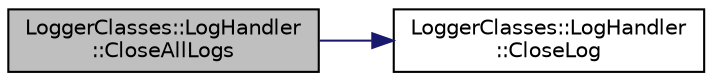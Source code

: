 digraph "LoggerClasses::LogHandler::CloseAllLogs"
{
 // INTERACTIVE_SVG=YES
 // LATEX_PDF_SIZE
  edge [fontname="Helvetica",fontsize="10",labelfontname="Helvetica",labelfontsize="10"];
  node [fontname="Helvetica",fontsize="10",shape=record];
  rankdir="LR";
  Node5 [label="LoggerClasses::LogHandler\l::CloseAllLogs",height=0.2,width=0.4,color="black", fillcolor="grey75", style="filled", fontcolor="black",tooltip="Closes all Log files."];
  Node5 -> Node6 [color="midnightblue",fontsize="10",style="solid",fontname="Helvetica"];
  Node6 [label="LoggerClasses::LogHandler\l::CloseLog",height=0.2,width=0.4,color="black", fillcolor="white", style="filled",URL="$d3/d76/classLoggerClasses_1_1LogHandler.html#a23f7c4a588bc16e6432ae59071f5d847",tooltip="Closes a log file, based on the logs ID."];
}
